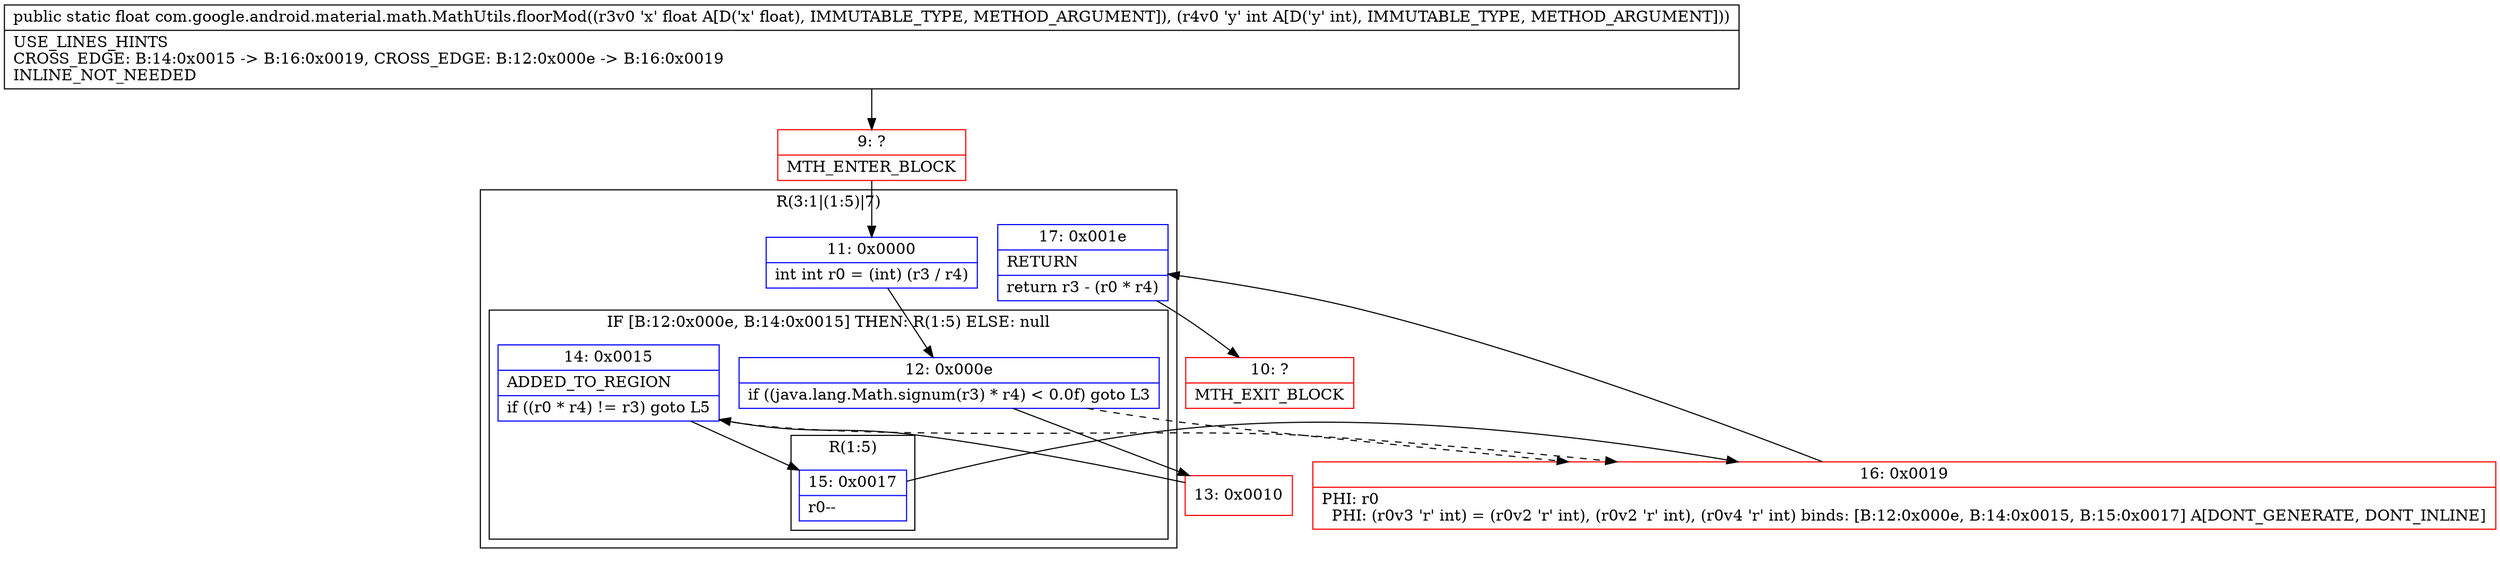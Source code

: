 digraph "CFG forcom.google.android.material.math.MathUtils.floorMod(FI)F" {
subgraph cluster_Region_349368198 {
label = "R(3:1|(1:5)|7)";
node [shape=record,color=blue];
Node_11 [shape=record,label="{11\:\ 0x0000|int int r0 = (int) (r3 \/ r4)\l}"];
subgraph cluster_IfRegion_2107808204 {
label = "IF [B:12:0x000e, B:14:0x0015] THEN: R(1:5) ELSE: null";
node [shape=record,color=blue];
Node_12 [shape=record,label="{12\:\ 0x000e|if ((java.lang.Math.signum(r3) * r4) \< 0.0f) goto L3\l}"];
Node_14 [shape=record,label="{14\:\ 0x0015|ADDED_TO_REGION\l|if ((r0 * r4) != r3) goto L5\l}"];
subgraph cluster_Region_212621102 {
label = "R(1:5)";
node [shape=record,color=blue];
Node_15 [shape=record,label="{15\:\ 0x0017|r0\-\-\l}"];
}
}
Node_17 [shape=record,label="{17\:\ 0x001e|RETURN\l|return r3 \- (r0 * r4)\l}"];
}
Node_9 [shape=record,color=red,label="{9\:\ ?|MTH_ENTER_BLOCK\l}"];
Node_13 [shape=record,color=red,label="{13\:\ 0x0010}"];
Node_16 [shape=record,color=red,label="{16\:\ 0x0019|PHI: r0 \l  PHI: (r0v3 'r' int) = (r0v2 'r' int), (r0v2 'r' int), (r0v4 'r' int) binds: [B:12:0x000e, B:14:0x0015, B:15:0x0017] A[DONT_GENERATE, DONT_INLINE]\l}"];
Node_10 [shape=record,color=red,label="{10\:\ ?|MTH_EXIT_BLOCK\l}"];
MethodNode[shape=record,label="{public static float com.google.android.material.math.MathUtils.floorMod((r3v0 'x' float A[D('x' float), IMMUTABLE_TYPE, METHOD_ARGUMENT]), (r4v0 'y' int A[D('y' int), IMMUTABLE_TYPE, METHOD_ARGUMENT]))  | USE_LINES_HINTS\lCROSS_EDGE: B:14:0x0015 \-\> B:16:0x0019, CROSS_EDGE: B:12:0x000e \-\> B:16:0x0019\lINLINE_NOT_NEEDED\l}"];
MethodNode -> Node_9;Node_11 -> Node_12;
Node_12 -> Node_13;
Node_12 -> Node_16[style=dashed];
Node_14 -> Node_15;
Node_14 -> Node_16[style=dashed];
Node_15 -> Node_16;
Node_17 -> Node_10;
Node_9 -> Node_11;
Node_13 -> Node_14;
Node_16 -> Node_17;
}

